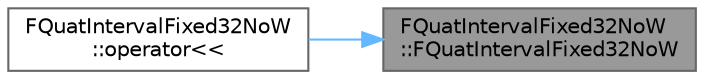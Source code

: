digraph "FQuatIntervalFixed32NoW::FQuatIntervalFixed32NoW"
{
 // INTERACTIVE_SVG=YES
 // LATEX_PDF_SIZE
  bgcolor="transparent";
  edge [fontname=Helvetica,fontsize=10,labelfontname=Helvetica,labelfontsize=10];
  node [fontname=Helvetica,fontsize=10,shape=box,height=0.2,width=0.4];
  rankdir="RL";
  Node1 [id="Node000001",label="FQuatIntervalFixed32NoW\l::FQuatIntervalFixed32NoW",height=0.2,width=0.4,color="gray40", fillcolor="grey60", style="filled", fontcolor="black",tooltip=" "];
  Node1 -> Node2 [id="edge1_Node000001_Node000002",dir="back",color="steelblue1",style="solid",tooltip=" "];
  Node2 [id="Node000002",label="FQuatIntervalFixed32NoW\l::operator\<\<",height=0.2,width=0.4,color="grey40", fillcolor="white", style="filled",URL="$d0/dde/classFQuatIntervalFixed32NoW.html#a8acbfa89cac2f6129ba7f58cc19a569c",tooltip=" "];
}
